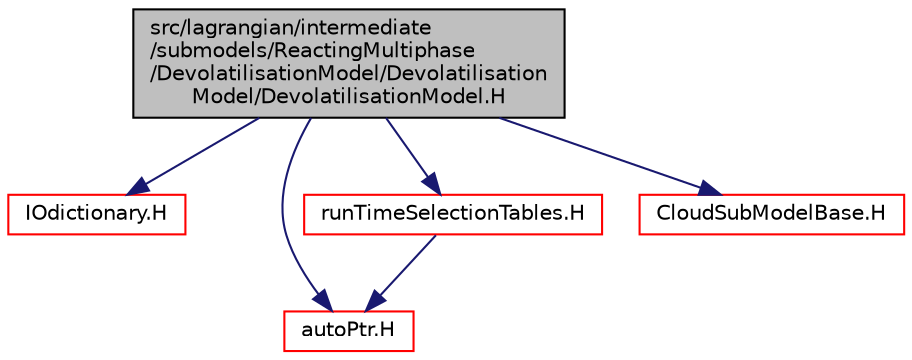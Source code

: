 digraph "src/lagrangian/intermediate/submodels/ReactingMultiphase/DevolatilisationModel/DevolatilisationModel/DevolatilisationModel.H"
{
  bgcolor="transparent";
  edge [fontname="Helvetica",fontsize="10",labelfontname="Helvetica",labelfontsize="10"];
  node [fontname="Helvetica",fontsize="10",shape=record];
  Node1 [label="src/lagrangian/intermediate\l/submodels/ReactingMultiphase\l/DevolatilisationModel/Devolatilisation\lModel/DevolatilisationModel.H",height=0.2,width=0.4,color="black", fillcolor="grey75", style="filled", fontcolor="black"];
  Node1 -> Node2 [color="midnightblue",fontsize="10",style="solid",fontname="Helvetica"];
  Node2 [label="IOdictionary.H",height=0.2,width=0.4,color="red",URL="$a08087.html"];
  Node1 -> Node3 [color="midnightblue",fontsize="10",style="solid",fontname="Helvetica"];
  Node3 [label="autoPtr.H",height=0.2,width=0.4,color="red",URL="$a08784.html"];
  Node1 -> Node4 [color="midnightblue",fontsize="10",style="solid",fontname="Helvetica"];
  Node4 [label="runTimeSelectionTables.H",height=0.2,width=0.4,color="red",URL="$a08170.html",tooltip="Macros to ease declaration of run-time selection tables. "];
  Node4 -> Node3 [color="midnightblue",fontsize="10",style="solid",fontname="Helvetica"];
  Node1 -> Node5 [color="midnightblue",fontsize="10",style="solid",fontname="Helvetica"];
  Node5 [label="CloudSubModelBase.H",height=0.2,width=0.4,color="red",URL="$a06930.html"];
}
